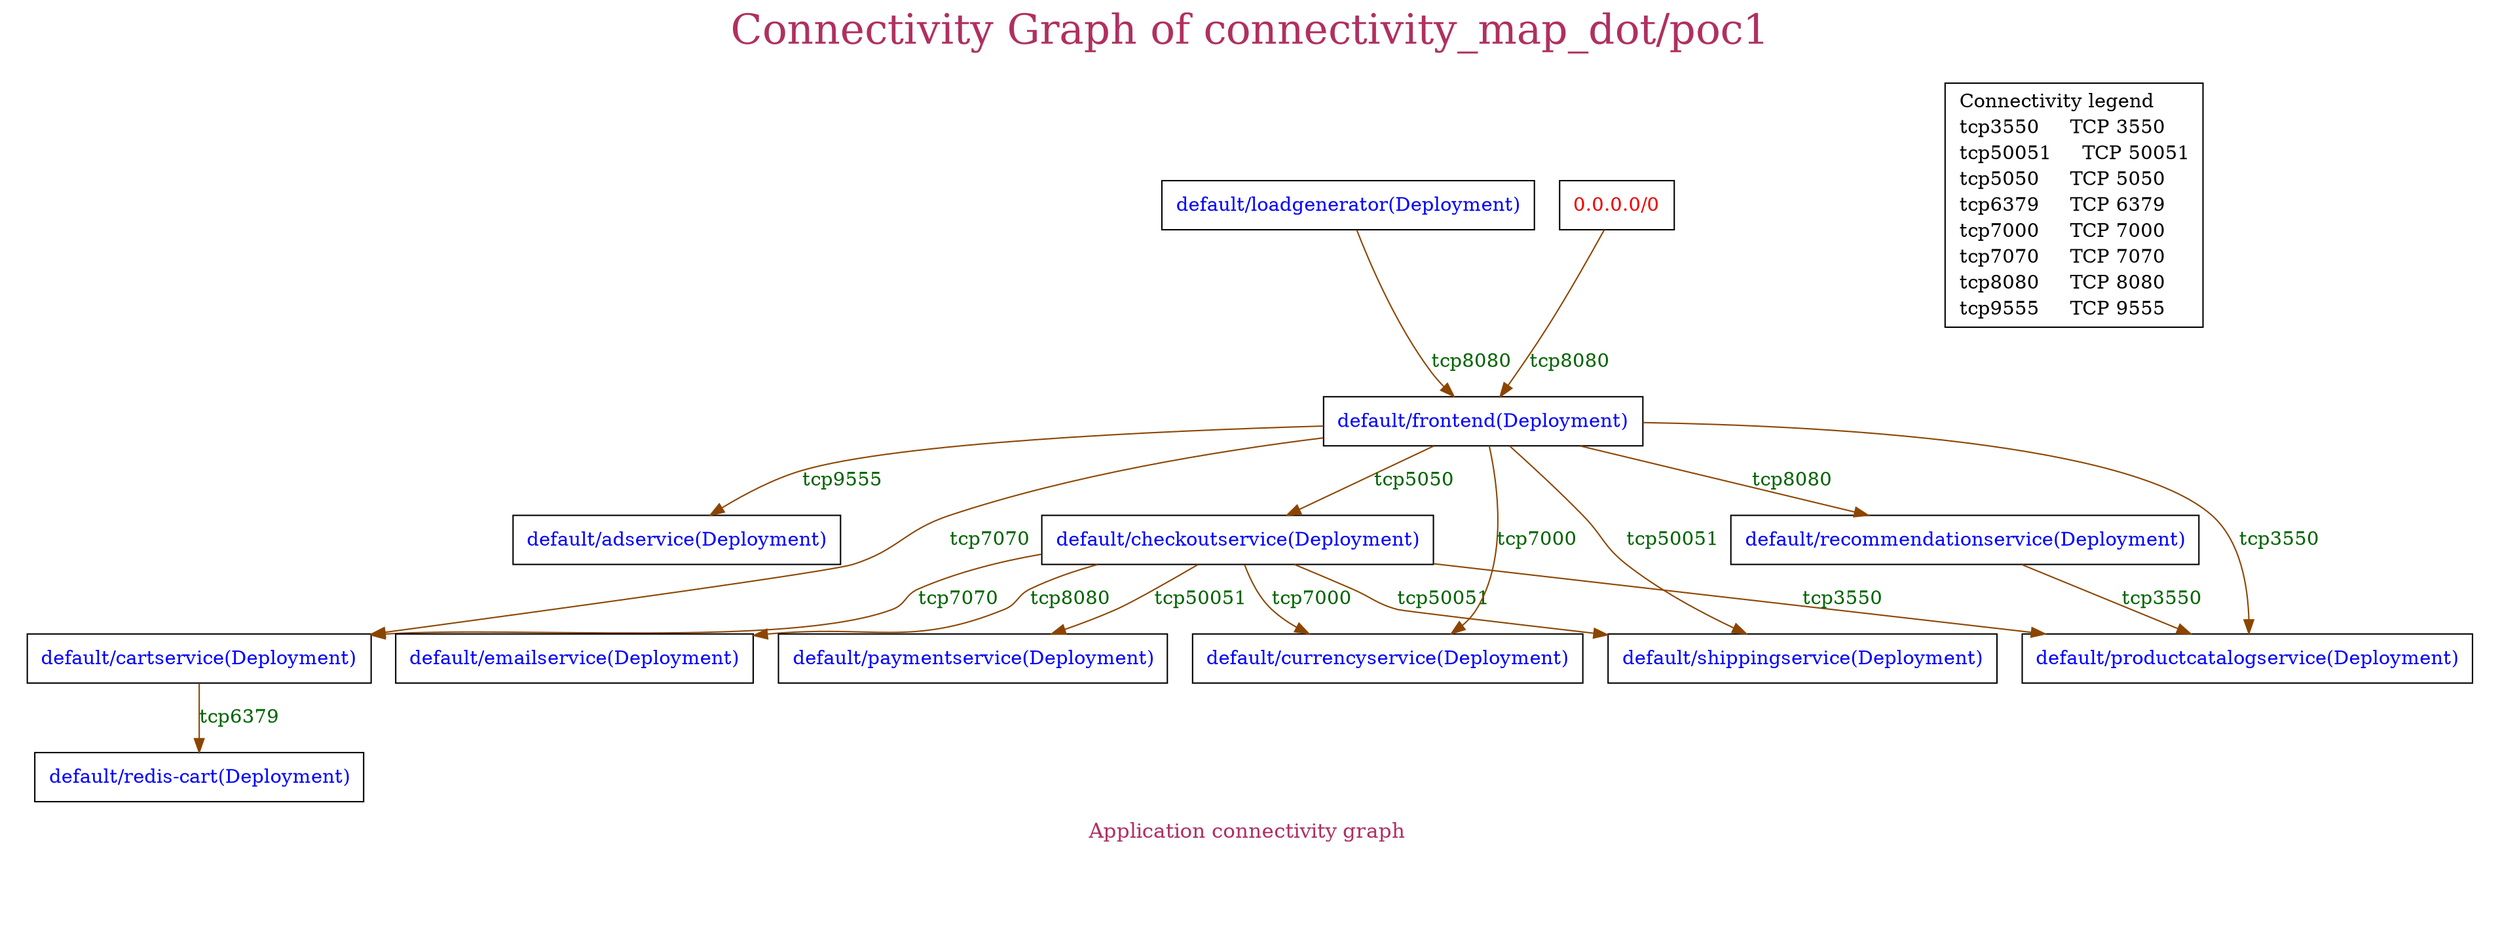 // The Connectivity Graph of connectivity_map_dot/poc1
digraph {
	label="Connectivity Graph of connectivity_map_dot/poc1"	labelloc = "t"
	fontsize=30
	fontcolor=maroon
	subgraph cluster_map_explanation {
	dict_box [label=<<table border="0" cellspacing="0"><tr><td  align="text">Connectivity legend<br align="left" /></td></tr><tr><td align="text" tooltip="TCP 3550" href="bogus">tcp3550     TCP 3550<br align="left" /></td></tr><tr><td align="text" tooltip="TCP 50051" href="bogus">tcp50051     TCP 50051<br align="left" /></td></tr><tr><td align="text" tooltip="TCP 5050" href="bogus">tcp5050     TCP 5050<br align="left" /></td></tr><tr><td align="text" tooltip="TCP 6379" href="bogus">tcp6379     TCP 6379<br align="left" /></td></tr><tr><td align="text" tooltip="TCP 7000" href="bogus">tcp7000     TCP 7000<br align="left" /></td></tr><tr><td align="text" tooltip="TCP 7070" href="bogus">tcp7070     TCP 7070<br align="left" /></td></tr><tr><td align="text" tooltip="TCP 8080" href="bogus">tcp8080     TCP 8080<br align="left" /></td></tr><tr><td align="text" tooltip="TCP 9555" href="bogus">tcp9555     TCP 9555<br align="left" /></td></tr></table>> shape=box]
	"0.0.0.0/0" [label=<<table border="0" cellspacing="0"><tr><td>0.0.0.0/0</td></tr></table>> shape=box fontcolor=red2 tooltip="IP Block"]
	"default/adservice(Deployment)" [label=<<table border="0" cellspacing="0"><tr><td>default/adservice(Deployment)</td></tr></table>> shape=box fontcolor=blue tooltip="Workload"]
	"default/cartservice(Deployment)" [label=<<table border="0" cellspacing="0"><tr><td>default/cartservice(Deployment)</td></tr></table>> shape=box fontcolor=blue tooltip="Workload"]
	"default/checkoutservice(Deployment)" [label=<<table border="0" cellspacing="0"><tr><td>default/checkoutservice(Deployment)</td></tr></table>> shape=box fontcolor=blue tooltip="Workload"]
	"default/currencyservice(Deployment)" [label=<<table border="0" cellspacing="0"><tr><td>default/currencyservice(Deployment)</td></tr></table>> shape=box fontcolor=blue tooltip="Workload"]
	"default/emailservice(Deployment)" [label=<<table border="0" cellspacing="0"><tr><td>default/emailservice(Deployment)</td></tr></table>> shape=box fontcolor=blue tooltip="Workload"]
	"default/frontend(Deployment)" [label=<<table border="0" cellspacing="0"><tr><td>default/frontend(Deployment)</td></tr></table>> shape=box fontcolor=blue tooltip="Workload"]
	"default/loadgenerator(Deployment)" [label=<<table border="0" cellspacing="0"><tr><td>default/loadgenerator(Deployment)</td></tr></table>> shape=box fontcolor=blue tooltip="Workload"]
	"default/paymentservice(Deployment)" [label=<<table border="0" cellspacing="0"><tr><td>default/paymentservice(Deployment)</td></tr></table>> shape=box fontcolor=blue tooltip="Workload"]
	"default/productcatalogservice(Deployment)" [label=<<table border="0" cellspacing="0"><tr><td>default/productcatalogservice(Deployment)</td></tr></table>> shape=box fontcolor=blue tooltip="Workload"]
	"default/recommendationservice(Deployment)" [label=<<table border="0" cellspacing="0"><tr><td>default/recommendationservice(Deployment)</td></tr></table>> shape=box fontcolor=blue tooltip="Workload"]
	"default/redis-cart(Deployment)" [label=<<table border="0" cellspacing="0"><tr><td>default/redis-cart(Deployment)</td></tr></table>> shape=box fontcolor=blue tooltip="Workload"]
	"default/shippingservice(Deployment)" [label=<<table border="0" cellspacing="0"><tr><td>default/shippingservice(Deployment)</td></tr></table>> shape=box fontcolor=blue tooltip="Workload"]
	"0.0.0.0/0" -> "default/frontend(Deployment)"[label="tcp8080" labeltooltip="TCP 8080" color=darkorange4 fontcolor=darkgreen dir=both arrowhead=normal arrowtail=none]
	"default/cartservice(Deployment)" -> "default/redis-cart(Deployment)"[label="tcp6379" labeltooltip="TCP 6379" color=darkorange4 fontcolor=darkgreen dir=both arrowhead=normal arrowtail=none]
	"default/checkoutservice(Deployment)" -> "default/cartservice(Deployment)"[label="tcp7070" labeltooltip="TCP 7070" color=darkorange4 fontcolor=darkgreen dir=both arrowhead=normal arrowtail=none]
	"default/checkoutservice(Deployment)" -> "default/currencyservice(Deployment)"[label="tcp7000" labeltooltip="TCP 7000" color=darkorange4 fontcolor=darkgreen dir=both arrowhead=normal arrowtail=none]
	"default/checkoutservice(Deployment)" -> "default/emailservice(Deployment)"[label="tcp8080" labeltooltip="TCP 8080" color=darkorange4 fontcolor=darkgreen dir=both arrowhead=normal arrowtail=none]
	"default/checkoutservice(Deployment)" -> "default/paymentservice(Deployment)"[label="tcp50051" labeltooltip="TCP 50051" color=darkorange4 fontcolor=darkgreen dir=both arrowhead=normal arrowtail=none]
	"default/checkoutservice(Deployment)" -> "default/productcatalogservice(Deployment)"[label="tcp3550" labeltooltip="TCP 3550" color=darkorange4 fontcolor=darkgreen dir=both arrowhead=normal arrowtail=none]
	"default/checkoutservice(Deployment)" -> "default/shippingservice(Deployment)"[label="tcp50051" labeltooltip="TCP 50051" color=darkorange4 fontcolor=darkgreen dir=both arrowhead=normal arrowtail=none]
	"default/frontend(Deployment)" -> "default/adservice(Deployment)"[label="tcp9555" labeltooltip="TCP 9555" color=darkorange4 fontcolor=darkgreen dir=both arrowhead=normal arrowtail=none]
	"default/frontend(Deployment)" -> "default/cartservice(Deployment)"[label="tcp7070" labeltooltip="TCP 7070" color=darkorange4 fontcolor=darkgreen dir=both arrowhead=normal arrowtail=none]
	"default/frontend(Deployment)" -> "default/checkoutservice(Deployment)"[label="tcp5050" labeltooltip="TCP 5050" color=darkorange4 fontcolor=darkgreen dir=both arrowhead=normal arrowtail=none]
	"default/frontend(Deployment)" -> "default/currencyservice(Deployment)"[label="tcp7000" labeltooltip="TCP 7000" color=darkorange4 fontcolor=darkgreen dir=both arrowhead=normal arrowtail=none]
	"default/frontend(Deployment)" -> "default/productcatalogservice(Deployment)"[label="tcp3550" labeltooltip="TCP 3550" color=darkorange4 fontcolor=darkgreen dir=both arrowhead=normal arrowtail=none]
	"default/frontend(Deployment)" -> "default/recommendationservice(Deployment)"[label="tcp8080" labeltooltip="TCP 8080" color=darkorange4 fontcolor=darkgreen dir=both arrowhead=normal arrowtail=none]
	"default/frontend(Deployment)" -> "default/shippingservice(Deployment)"[label="tcp50051" labeltooltip="TCP 50051" color=darkorange4 fontcolor=darkgreen dir=both arrowhead=normal arrowtail=none]
	"default/loadgenerator(Deployment)" -> "default/frontend(Deployment)"[label="tcp8080" labeltooltip="TCP 8080" color=darkorange4 fontcolor=darkgreen dir=both arrowhead=normal arrowtail=none]
	"default/recommendationservice(Deployment)" -> "default/productcatalogservice(Deployment)"[label="tcp3550" labeltooltip="TCP 3550" color=darkorange4 fontcolor=darkgreen dir=both arrowhead=normal arrowtail=none]
	color=white
	label=<<table border="0" cellspacing="0"><tr><td align="text" >Application connectivity graph <br align="left" /></td></tr><tr><td align="text" >  <br align="left" /></td></tr><tr><td align="text" >  <br align="left" /></td></tr></table>>
	labelloc = "b"
	fontsize=15
	fontcolor=maroon
	}
}
